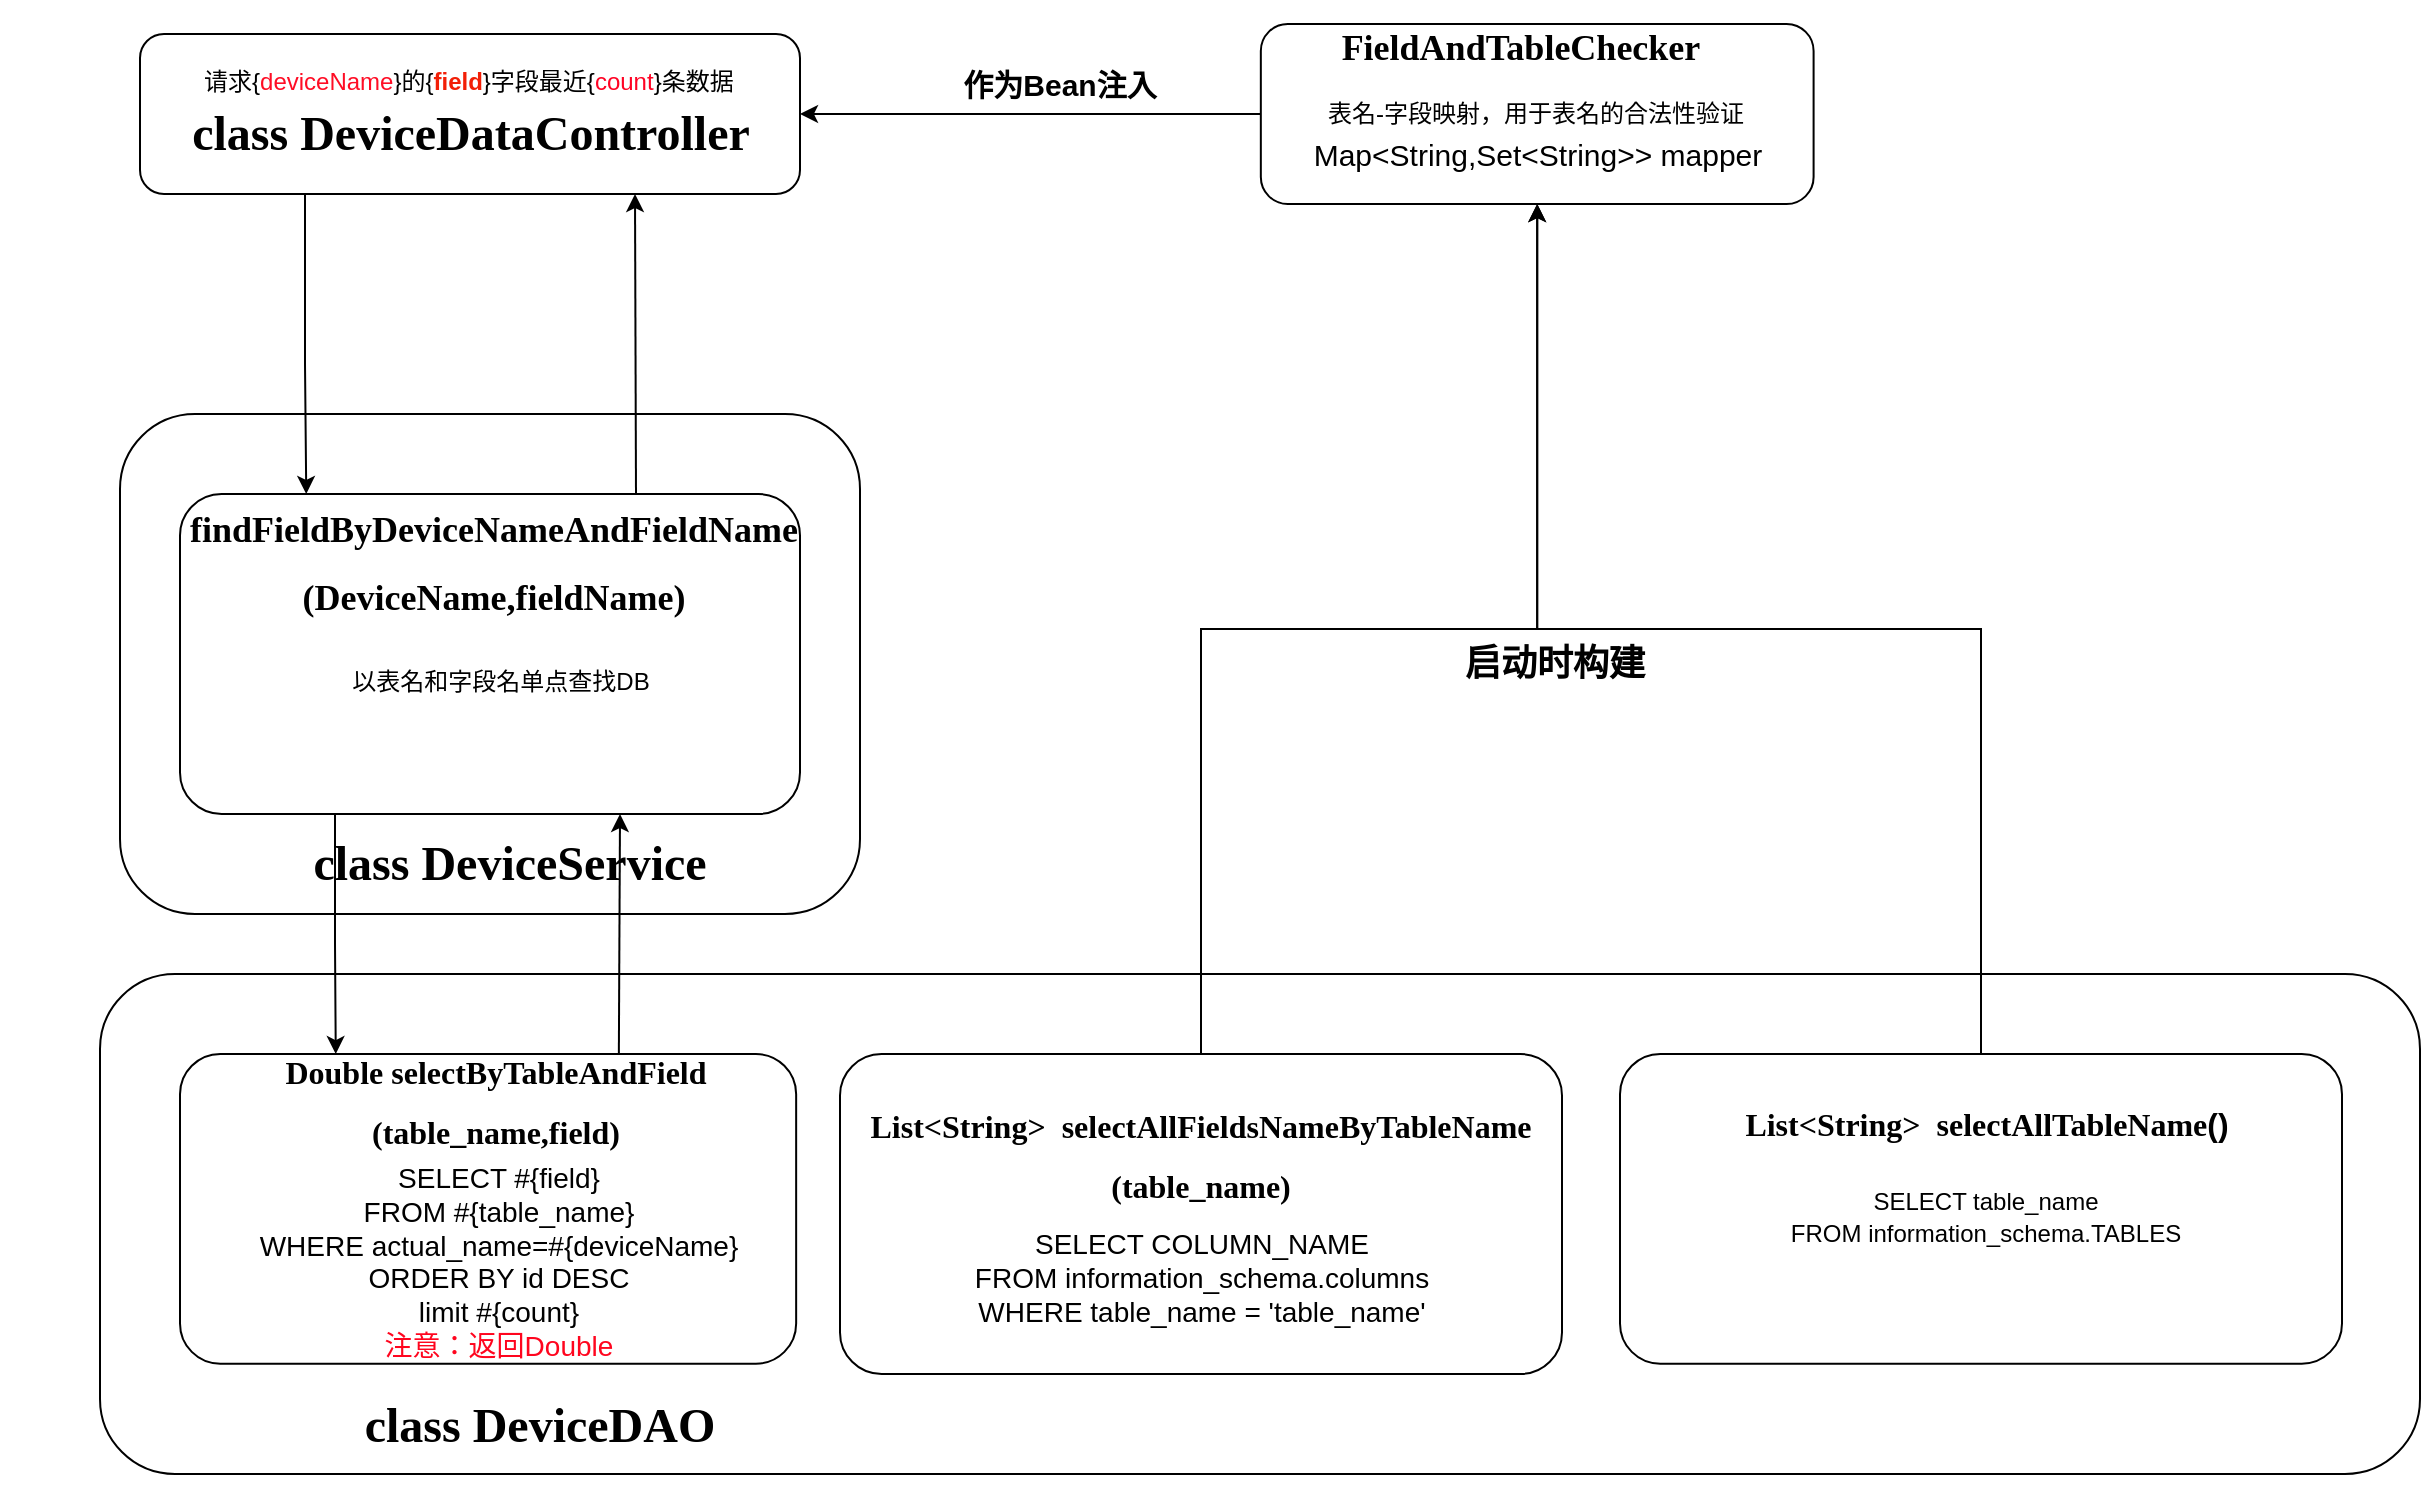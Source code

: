 <mxfile version="21.3.7" type="github">
  <diagram id="C5RBs43oDa-KdzZeNtuy" name="Page-1">
    <mxGraphModel dx="2168" dy="901" grid="1" gridSize="10" guides="1" tooltips="1" connect="1" arrows="1" fold="1" page="1" pageScale="1" pageWidth="827" pageHeight="1169" math="0" shadow="0">
      <root>
        <mxCell id="WIyWlLk6GJQsqaUBKTNV-0" />
        <mxCell id="WIyWlLk6GJQsqaUBKTNV-1" parent="WIyWlLk6GJQsqaUBKTNV-0" />
        <mxCell id="HSwGKQN04GHCL3bgjbMO-42" value="" style="rounded=1;whiteSpace=wrap;html=1;" parent="WIyWlLk6GJQsqaUBKTNV-1" vertex="1">
          <mxGeometry x="-160" y="630" width="1160" height="250" as="geometry" />
        </mxCell>
        <mxCell id="HSwGKQN04GHCL3bgjbMO-9" value="" style="rounded=1;whiteSpace=wrap;html=1;" parent="WIyWlLk6GJQsqaUBKTNV-1" vertex="1">
          <mxGeometry x="-150" y="350" width="370" height="250" as="geometry" />
        </mxCell>
        <mxCell id="HSwGKQN04GHCL3bgjbMO-43" value="&lt;h1 style=&quot;border-color: var(--border-color);&quot;&gt;&lt;font style=&quot;border-color: var(--border-color);&quot; face=&quot;Times New Roman&quot;&gt;class DeviceDAO&lt;/font&gt;&lt;/h1&gt;" style="text;html=1;strokeColor=none;fillColor=none;align=center;verticalAlign=middle;whiteSpace=wrap;rounded=0;" parent="WIyWlLk6GJQsqaUBKTNV-1" vertex="1">
          <mxGeometry x="-210" y="841.29" width="540" height="29.032" as="geometry" />
        </mxCell>
        <mxCell id="HSwGKQN04GHCL3bgjbMO-67" value="" style="group" parent="WIyWlLk6GJQsqaUBKTNV-1" vertex="1" connectable="0">
          <mxGeometry x="-120" y="670" width="310" height="154.84" as="geometry" />
        </mxCell>
        <mxCell id="HSwGKQN04GHCL3bgjbMO-68" value="" style="group" parent="HSwGKQN04GHCL3bgjbMO-67" vertex="1" connectable="0">
          <mxGeometry width="310" height="154.84" as="geometry" />
        </mxCell>
        <mxCell id="HSwGKQN04GHCL3bgjbMO-91" value="" style="group" parent="HSwGKQN04GHCL3bgjbMO-68" vertex="1" connectable="0">
          <mxGeometry width="310" height="154.84" as="geometry" />
        </mxCell>
        <mxCell id="HSwGKQN04GHCL3bgjbMO-64" value="" style="rounded=1;whiteSpace=wrap;html=1;arcSize=13;" parent="HSwGKQN04GHCL3bgjbMO-91" vertex="1">
          <mxGeometry width="308.075" height="154.84" as="geometry" />
        </mxCell>
        <mxCell id="HSwGKQN04GHCL3bgjbMO-65" value="&lt;h1 style=&quot;border-color: var(--border-color); font-size: 16px;&quot;&gt;&lt;font style=&quot;border-color: var(--border-color); font-size: 16px;&quot; face=&quot;Times New Roman&quot;&gt;Double selectByTableAndField&lt;/font&gt;&lt;/h1&gt;&lt;h1 style=&quot;border-color: var(--border-color); font-size: 16px;&quot;&gt;&lt;font style=&quot;border-color: var(--border-color); font-size: 16px;&quot; face=&quot;Times New Roman&quot;&gt;(table_name,field)&lt;/font&gt;&lt;/h1&gt;" style="text;html=1;strokeColor=none;fillColor=none;align=center;verticalAlign=middle;whiteSpace=wrap;rounded=0;fontSize=16;spacing=2;" parent="HSwGKQN04GHCL3bgjbMO-91" vertex="1">
          <mxGeometry x="5.776" y="9.677" width="304.224" height="29.032" as="geometry" />
        </mxCell>
        <mxCell id="HSwGKQN04GHCL3bgjbMO-66" value="&lt;font style=&quot;font-size: 14px;&quot;&gt;SELECT #{field}&lt;br&gt;FROM #{table_name}&lt;br&gt;WHERE actual_name=#{deviceName}&lt;br&gt;ORDER BY id DESC&lt;br&gt;limit #{count}&lt;br&gt;&lt;font color=&quot;#ff051e&quot;&gt;注意：返回Double&lt;/font&gt;&lt;br&gt;&lt;/font&gt;" style="text;whiteSpace=wrap;html=1;align=center;" parent="HSwGKQN04GHCL3bgjbMO-91" vertex="1">
          <mxGeometry x="11" y="47.42" width="297.07" height="60" as="geometry" />
        </mxCell>
        <mxCell id="HSwGKQN04GHCL3bgjbMO-10" value="&lt;h1 style=&quot;border-color: var(--border-color);&quot;&gt;&lt;font style=&quot;border-color: var(--border-color);&quot; face=&quot;Times New Roman&quot;&gt;class DeviceService&lt;/font&gt;&lt;/h1&gt;" style="text;html=1;strokeColor=none;fillColor=none;align=center;verticalAlign=middle;whiteSpace=wrap;rounded=0;" parent="WIyWlLk6GJQsqaUBKTNV-1" vertex="1">
          <mxGeometry x="-130" y="560" width="350" height="30" as="geometry" />
        </mxCell>
        <mxCell id="HSwGKQN04GHCL3bgjbMO-114" style="edgeStyle=orthogonalEdgeStyle;rounded=0;orthogonalLoop=1;jettySize=auto;html=1;exitX=0.25;exitY=1;exitDx=0;exitDy=0;entryX=0.201;entryY=-0.667;entryDx=0;entryDy=0;entryPerimeter=0;" parent="WIyWlLk6GJQsqaUBKTNV-1" source="HSwGKQN04GHCL3bgjbMO-5" target="HSwGKQN04GHCL3bgjbMO-73" edge="1">
          <mxGeometry relative="1" as="geometry" />
        </mxCell>
        <mxCell id="HSwGKQN04GHCL3bgjbMO-5" value="" style="rounded=1;whiteSpace=wrap;html=1;" parent="WIyWlLk6GJQsqaUBKTNV-1" vertex="1">
          <mxGeometry x="-140" y="160" width="330" height="80" as="geometry" />
        </mxCell>
        <mxCell id="HSwGKQN04GHCL3bgjbMO-3" value="请求{&lt;font color=&quot;#ff0d25&quot;&gt;deviceName&lt;/font&gt;}的{&lt;b&gt;&lt;font color=&quot;#f21f07&quot;&gt;field&lt;/font&gt;&lt;/b&gt;}字段最近{&lt;font color=&quot;#ff0324&quot;&gt;count&lt;/font&gt;}条数据" style="text;whiteSpace=wrap;html=1;" parent="WIyWlLk6GJQsqaUBKTNV-1" vertex="1">
          <mxGeometry x="-110" y="170" width="270" height="30" as="geometry" />
        </mxCell>
        <mxCell id="HSwGKQN04GHCL3bgjbMO-6" value="&lt;h1 style=&quot;border-color: var(--border-color);&quot;&gt;&lt;font style=&quot;border-color: var(--border-color);&quot; face=&quot;Times New Roman&quot;&gt;class DeviceDataController&lt;/font&gt;&lt;/h1&gt;" style="text;html=1;strokeColor=none;fillColor=none;align=center;verticalAlign=middle;whiteSpace=wrap;rounded=0;" parent="WIyWlLk6GJQsqaUBKTNV-1" vertex="1">
          <mxGeometry x="-117.5" y="200" width="285" height="20" as="geometry" />
        </mxCell>
        <mxCell id="HSwGKQN04GHCL3bgjbMO-116" style="edgeStyle=orthogonalEdgeStyle;rounded=0;orthogonalLoop=1;jettySize=auto;html=1;exitX=0.25;exitY=1;exitDx=0;exitDy=0;entryX=0.237;entryY=-0.333;entryDx=0;entryDy=0;entryPerimeter=0;" parent="WIyWlLk6GJQsqaUBKTNV-1" source="HSwGKQN04GHCL3bgjbMO-72" target="HSwGKQN04GHCL3bgjbMO-65" edge="1">
          <mxGeometry relative="1" as="geometry" />
        </mxCell>
        <mxCell id="HSwGKQN04GHCL3bgjbMO-72" value="" style="rounded=1;whiteSpace=wrap;html=1;arcSize=13;" parent="WIyWlLk6GJQsqaUBKTNV-1" vertex="1">
          <mxGeometry x="-120" y="390" width="310" height="160" as="geometry" />
        </mxCell>
        <mxCell id="HSwGKQN04GHCL3bgjbMO-73" value="&lt;h1 style=&quot;border-color: var(--border-color); font-size: 18px;&quot;&gt;&lt;font style=&quot;border-color: var(--border-color); font-size: 18px;&quot; face=&quot;Times New Roman&quot;&gt;findFieldByDeviceNameAndFieldName&lt;/font&gt;&lt;/h1&gt;&lt;h1 style=&quot;border-color: var(--border-color); font-size: 18px;&quot;&gt;&lt;font style=&quot;border-color: var(--border-color); font-size: 18px;&quot; face=&quot;Times New Roman&quot;&gt;(DeviceName,fieldName)&lt;/font&gt;&lt;/h1&gt;" style="text;html=1;strokeColor=none;fillColor=none;align=center;verticalAlign=middle;whiteSpace=wrap;rounded=0;fontSize=18;" parent="WIyWlLk6GJQsqaUBKTNV-1" vertex="1">
          <mxGeometry x="-119.997" y="410" width="314.037" height="30.0" as="geometry" />
        </mxCell>
        <mxCell id="HSwGKQN04GHCL3bgjbMO-74" value="以表名和字段名单点查找DB" style="text;whiteSpace=wrap;html=1;align=center;" parent="WIyWlLk6GJQsqaUBKTNV-1" vertex="1">
          <mxGeometry x="-113.322" y="470" width="306.653" height="40" as="geometry" />
        </mxCell>
        <mxCell id="HSwGKQN04GHCL3bgjbMO-115" value="" style="endArrow=classic;html=1;rounded=0;entryX=0.75;entryY=1;entryDx=0;entryDy=0;" parent="WIyWlLk6GJQsqaUBKTNV-1" target="HSwGKQN04GHCL3bgjbMO-5" edge="1">
          <mxGeometry width="50" height="50" relative="1" as="geometry">
            <mxPoint x="108" y="390" as="sourcePoint" />
            <mxPoint x="160" y="340" as="targetPoint" />
          </mxGeometry>
        </mxCell>
        <mxCell id="HSwGKQN04GHCL3bgjbMO-117" value="" style="endArrow=classic;html=1;rounded=0;" parent="WIyWlLk6GJQsqaUBKTNV-1" edge="1">
          <mxGeometry width="50" height="50" relative="1" as="geometry">
            <mxPoint x="99.43" y="670" as="sourcePoint" />
            <mxPoint x="100" y="550" as="targetPoint" />
          </mxGeometry>
        </mxCell>
        <mxCell id="HSwGKQN04GHCL3bgjbMO-118" value="" style="group" parent="WIyWlLk6GJQsqaUBKTNV-1" vertex="1" connectable="0">
          <mxGeometry x="600" y="670" width="361" height="154.84" as="geometry" />
        </mxCell>
        <mxCell id="HSwGKQN04GHCL3bgjbMO-119" value="" style="group" parent="HSwGKQN04GHCL3bgjbMO-118" vertex="1" connectable="0">
          <mxGeometry width="361" height="154.84" as="geometry" />
        </mxCell>
        <mxCell id="HSwGKQN04GHCL3bgjbMO-120" value="" style="group" parent="HSwGKQN04GHCL3bgjbMO-119" vertex="1" connectable="0">
          <mxGeometry width="361" height="154.84" as="geometry" />
        </mxCell>
        <mxCell id="HSwGKQN04GHCL3bgjbMO-121" value="" style="rounded=1;whiteSpace=wrap;html=1;arcSize=13;" parent="HSwGKQN04GHCL3bgjbMO-120" vertex="1">
          <mxGeometry width="361" height="154.84" as="geometry" />
        </mxCell>
        <mxCell id="HSwGKQN04GHCL3bgjbMO-122" value="&lt;h1 style=&quot;border-color: var(--border-color); font-size: 16px;&quot;&gt;&lt;font style=&quot;border-color: var(--border-color); font-size: 16px;&quot; face=&quot;Times New Roman&quot;&gt;List&amp;lt;String&amp;gt;&amp;nbsp; selectAllTableName&lt;/font&gt;()&lt;/h1&gt;" style="text;html=1;strokeColor=none;fillColor=none;align=center;verticalAlign=middle;whiteSpace=wrap;rounded=0;fontSize=16;spacing=2;" parent="HSwGKQN04GHCL3bgjbMO-120" vertex="1">
          <mxGeometry x="5.639" y="20.0" width="355.361" height="29.03" as="geometry" />
        </mxCell>
        <mxCell id="HSwGKQN04GHCL3bgjbMO-123" value="&lt;font style=&quot;&quot;&gt;SELECT table_name &lt;br&gt;FROM information_schema.TABLES&lt;span style=&quot;font-size: 14px;&quot;&gt;&lt;/span&gt;&lt;br&gt;&lt;/font&gt;" style="text;whiteSpace=wrap;html=1;align=center;" parent="HSwGKQN04GHCL3bgjbMO-120" vertex="1">
          <mxGeometry x="38.403" y="60" width="289.844" height="60" as="geometry" />
        </mxCell>
        <mxCell id="jVM9vBWa1CpJFviNgf23-0" value="" style="group" parent="WIyWlLk6GJQsqaUBKTNV-1" vertex="1" connectable="0">
          <mxGeometry x="414" y="155" width="306" height="110" as="geometry" />
        </mxCell>
        <mxCell id="jVM9vBWa1CpJFviNgf23-29" value="" style="group" parent="jVM9vBWa1CpJFviNgf23-0" vertex="1" connectable="0">
          <mxGeometry x="-8.39" width="306" height="90.0" as="geometry" />
        </mxCell>
        <mxCell id="HSwGKQN04GHCL3bgjbMO-127" value="表名-字段映射，用于表名的合法性验证" style="rounded=1;whiteSpace=wrap;html=1;" parent="jVM9vBWa1CpJFviNgf23-29" vertex="1">
          <mxGeometry x="14.806" width="276.387" height="90.0" as="geometry" />
        </mxCell>
        <mxCell id="HSwGKQN04GHCL3bgjbMO-128" value="&lt;h1 style=&quot;border-color: var(--border-color); font-size: 18px;&quot;&gt;&lt;font face=&quot;Times New Roman&quot;&gt;FieldAndTableChecker&lt;/font&gt;&lt;/h1&gt;" style="text;html=1;strokeColor=none;fillColor=none;align=center;verticalAlign=middle;whiteSpace=wrap;rounded=0;fontSize=18;" parent="jVM9vBWa1CpJFviNgf23-29" vertex="1">
          <mxGeometry x="8.39" y="0.001" width="272.932" height="23.54" as="geometry" />
        </mxCell>
        <mxCell id="jVM9vBWa1CpJFviNgf23-19" value="&lt;font style=&quot;font-size: 15px;&quot;&gt;Map&amp;lt;String,Set&amp;lt;String&amp;gt;&amp;gt; mapper&lt;/font&gt;" style="text;html=1;strokeColor=none;fillColor=none;align=center;verticalAlign=middle;whiteSpace=wrap;rounded=0;fontSize=15;" parent="jVM9vBWa1CpJFviNgf23-29" vertex="1">
          <mxGeometry y="60" width="306" height="10" as="geometry" />
        </mxCell>
        <mxCell id="jVM9vBWa1CpJFviNgf23-25" style="edgeStyle=orthogonalEdgeStyle;rounded=0;orthogonalLoop=1;jettySize=auto;html=1;exitX=0.5;exitY=0;exitDx=0;exitDy=0;entryX=0.5;entryY=1;entryDx=0;entryDy=0;" parent="WIyWlLk6GJQsqaUBKTNV-1" source="HSwGKQN04GHCL3bgjbMO-139" target="HSwGKQN04GHCL3bgjbMO-127" edge="1">
          <mxGeometry relative="1" as="geometry">
            <mxPoint x="510" y="300" as="targetPoint" />
          </mxGeometry>
        </mxCell>
        <mxCell id="HSwGKQN04GHCL3bgjbMO-139" value="" style="rounded=1;whiteSpace=wrap;html=1;arcSize=13;" parent="WIyWlLk6GJQsqaUBKTNV-1" vertex="1">
          <mxGeometry x="210" y="670.0" width="361" height="160" as="geometry" />
        </mxCell>
        <mxCell id="HSwGKQN04GHCL3bgjbMO-140" value="&lt;h1 style=&quot;border-color: var(--border-color); font-size: 16px;&quot;&gt;&lt;font style=&quot;border-color: var(--border-color); font-size: 16px;&quot; face=&quot;Times New Roman&quot;&gt;List&amp;lt;String&amp;gt;&amp;nbsp; selectAllFieldsNameByTableName&lt;/font&gt;&lt;/h1&gt;&lt;h1 style=&quot;border-color: var(--border-color); font-size: 16px;&quot;&gt;&lt;font style=&quot;border-color: var(--border-color); font-size: 16px;&quot; face=&quot;Times New Roman&quot;&gt;(table_name)&lt;/font&gt;&lt;/h1&gt;" style="text;html=1;strokeColor=none;fillColor=none;align=center;verticalAlign=middle;whiteSpace=wrap;rounded=0;fontSize=16;spacing=2;" parent="WIyWlLk6GJQsqaUBKTNV-1" vertex="1">
          <mxGeometry x="212.819" y="706.13" width="355.361" height="29.03" as="geometry" />
        </mxCell>
        <mxCell id="HSwGKQN04GHCL3bgjbMO-141" value="&lt;font style=&quot;font-size: 14px;&quot;&gt;SELECT COLUMN_NAME &lt;br&gt;FROM information_schema.columns &lt;br&gt;WHERE table_name = &#39;table_name&#39;&lt;br&gt;&lt;/font&gt;" style="text;whiteSpace=wrap;html=1;align=center;" parent="WIyWlLk6GJQsqaUBKTNV-1" vertex="1">
          <mxGeometry x="245.583" y="750.0" width="289.844" height="60" as="geometry" />
        </mxCell>
        <mxCell id="jVM9vBWa1CpJFviNgf23-9" value="&lt;h2&gt;启动时构建&lt;/h2&gt;" style="text;html=1;strokeColor=none;fillColor=none;align=center;verticalAlign=middle;whiteSpace=wrap;rounded=0;" parent="WIyWlLk6GJQsqaUBKTNV-1" vertex="1">
          <mxGeometry x="503.62" y="460" width="126.75" height="30" as="geometry" />
        </mxCell>
        <mxCell id="jVM9vBWa1CpJFviNgf23-27" style="edgeStyle=orthogonalEdgeStyle;rounded=0;orthogonalLoop=1;jettySize=auto;html=1;exitX=0.5;exitY=0;exitDx=0;exitDy=0;" parent="WIyWlLk6GJQsqaUBKTNV-1" source="HSwGKQN04GHCL3bgjbMO-121" target="HSwGKQN04GHCL3bgjbMO-127" edge="1">
          <mxGeometry relative="1" as="geometry" />
        </mxCell>
        <mxCell id="jVM9vBWa1CpJFviNgf23-30" style="edgeStyle=orthogonalEdgeStyle;rounded=0;orthogonalLoop=1;jettySize=auto;html=1;exitX=0;exitY=0.5;exitDx=0;exitDy=0;entryX=1;entryY=0.5;entryDx=0;entryDy=0;" parent="WIyWlLk6GJQsqaUBKTNV-1" source="HSwGKQN04GHCL3bgjbMO-127" target="HSwGKQN04GHCL3bgjbMO-5" edge="1">
          <mxGeometry relative="1" as="geometry" />
        </mxCell>
        <mxCell id="jVM9vBWa1CpJFviNgf23-31" value="作为Bean注入" style="text;html=1;strokeColor=none;fillColor=none;align=center;verticalAlign=middle;whiteSpace=wrap;rounded=0;fontSize=15;fontStyle=1" parent="WIyWlLk6GJQsqaUBKTNV-1" vertex="1">
          <mxGeometry x="270" y="170" width="100" height="30" as="geometry" />
        </mxCell>
      </root>
    </mxGraphModel>
  </diagram>
</mxfile>
